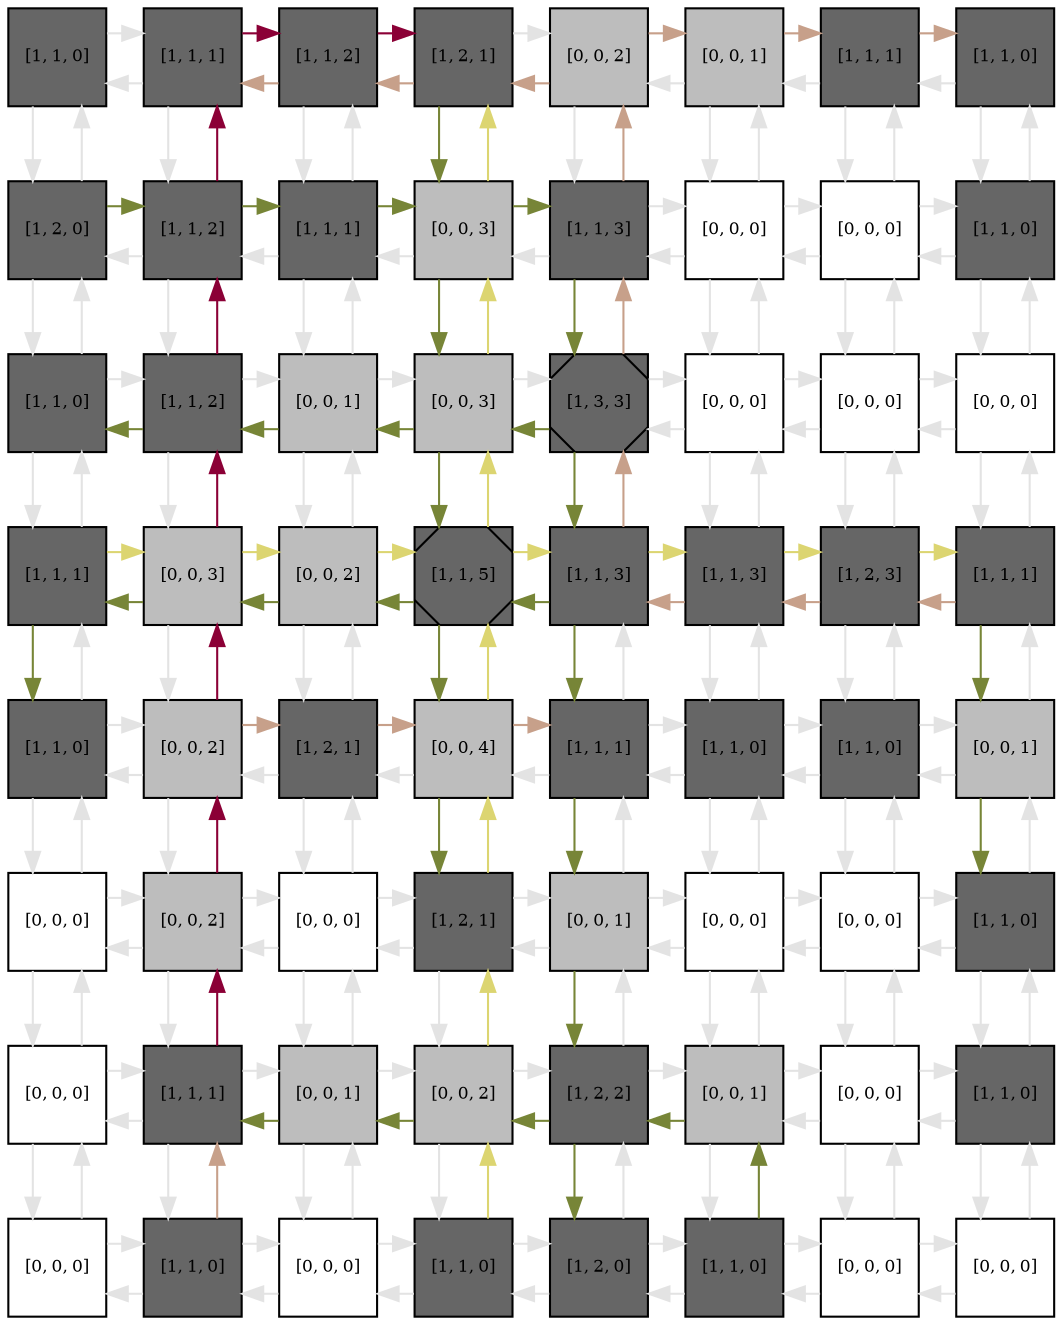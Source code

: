 digraph layout  {
rankdir=TB;
splines=ortho;
node [fixedsize=false, style=filled, width="0.6"];
edge [constraint=false];
0 [fillcolor="#666666", fontsize=8, label="[1, 1, 0]", shape=square, tooltip="name:  Acetyl_CoA_acetyltransferase ,\nin_degree: 2,\nout_degree: 2"];
1 [fillcolor="#666666", fontsize=8, label="[1, 1, 1]", shape=square, tooltip="name:  HMG_CoA_Synthase_gene ,\nin_degree: 3,\nout_degree: 3"];
2 [fillcolor="#666666", fontsize=8, label="[1, 1, 2]", shape=square, tooltip="name:  HMG_CoA_Synthase_RNA ,\nin_degree: 3,\nout_degree: 3"];
3 [fillcolor="#666666", fontsize=8, label="[1, 2, 1]", shape=square, tooltip="name:  Geranyl_pyrophosphate ,\nin_degree: 3,\nout_degree: 3"];
4 [fillcolor="#bdbdbd", fontsize=8, label="[0, 0, 2]", shape=square, tooltip="name: None,\nin_degree: 3,\nout_degree: 3"];
5 [fillcolor="#bdbdbd", fontsize=8, label="[0, 0, 1]", shape=square, tooltip="name: None,\nin_degree: 3,\nout_degree: 3"];
6 [fillcolor="#666666", fontsize=8, label="[1, 1, 1]", shape=square, tooltip="name:  Cyp51 ,\nin_degree: 3,\nout_degree: 3"];
7 [fillcolor="#666666", fontsize=8, label="[1, 1, 0]", shape=square, tooltip="name:  Cyp51_gene ,\nin_degree: 2,\nout_degree: 2"];
8 [fillcolor="#666666", fontsize=8, label="[1, 2, 0]", shape=square, tooltip="name:  Acetoacetyl_CoA ,\nin_degree: 3,\nout_degree: 3"];
9 [fillcolor="#666666", fontsize=8, label="[1, 1, 2]", shape=square, tooltip="name:  Acetyl_CoA ,\nin_degree: 4,\nout_degree: 4"];
10 [fillcolor="#666666", fontsize=8, label="[1, 1, 1]", shape=square, tooltip="name:  HMG_CoA_Synthase ,\nin_degree: 4,\nout_degree: 4"];
11 [fillcolor="#bdbdbd", fontsize=8, label="[0, 0, 3]", shape=square, tooltip="name: None,\nin_degree: 4,\nout_degree: 4"];
12 [fillcolor="#666666", fontsize=8, label="[1, 1, 3]", shape=square, tooltip="name:  pSREBP ,\nin_degree: 4,\nout_degree: 4"];
13 [fillcolor="#FFFFFF", fontsize=8, label="[0, 0, 0]", shape=square, tooltip="name: None,\nin_degree: 4,\nout_degree: 4"];
14 [fillcolor="#FFFFFF", fontsize=8, label="[0, 0, 0]", shape=square, tooltip="name: None,\nin_degree: 4,\nout_degree: 4"];
15 [fillcolor="#666666", fontsize=8, label="[1, 1, 0]", shape=square, tooltip="name:  Cyp51_RNA ,\nin_degree: 3,\nout_degree: 3"];
16 [fillcolor="#666666", fontsize=8, label="[1, 1, 0]", shape=square, tooltip="name:  Acetyl_CoA_acetyltransferase_gene ,\nin_degree: 3,\nout_degree: 3"];
17 [fillcolor="#666666", fontsize=8, label="[1, 1, 2]", shape=square, tooltip="name:  Acetyl_CoA_acetyltransferase_RNA ,\nin_degree: 4,\nout_degree: 4"];
18 [fillcolor="#bdbdbd", fontsize=8, label="[0, 0, 1]", shape=square, tooltip="name: None,\nin_degree: 4,\nout_degree: 4"];
19 [fillcolor="#bdbdbd", fontsize=8, label="[0, 0, 3]", shape=square, tooltip="name: None,\nin_degree: 4,\nout_degree: 4"];
20 [fillcolor="#666666", fontsize=8, label="[1, 3, 3]", shape=Msquare, tooltip="name:  HMG_CoA ,\nin_degree: 4,\nout_degree: 4"];
21 [fillcolor="#FFFFFF", fontsize=8, label="[0, 0, 0]", shape=square, tooltip="name: None,\nin_degree: 4,\nout_degree: 4"];
22 [fillcolor="#FFFFFF", fontsize=8, label="[0, 0, 0]", shape=square, tooltip="name: None,\nin_degree: 4,\nout_degree: 4"];
23 [fillcolor="#FFFFFF", fontsize=8, label="[0, 0, 0]", shape=square, tooltip="name: None,\nin_degree: 3,\nout_degree: 3"];
24 [fillcolor="#666666", fontsize=8, label="[1, 1, 1]", shape=square, tooltip="name:  FPP_Synthase_RNA ,\nin_degree: 3,\nout_degree: 3"];
25 [fillcolor="#bdbdbd", fontsize=8, label="[0, 0, 3]", shape=square, tooltip="name: None,\nin_degree: 4,\nout_degree: 4"];
26 [fillcolor="#bdbdbd", fontsize=8, label="[0, 0, 2]", shape=square, tooltip="name: None,\nin_degree: 4,\nout_degree: 4"];
27 [fillcolor="#666666", fontsize=8, label="[1, 1, 5]", shape=Msquare, tooltip="name:  Septdehydrocholesterol ,\nin_degree: 4,\nout_degree: 4"];
28 [fillcolor="#666666", fontsize=8, label="[1, 1, 3]", shape=square, tooltip="name:  mSREBP ,\nin_degree: 4,\nout_degree: 4"];
29 [fillcolor="#666666", fontsize=8, label="[1, 1, 3]", shape=square, tooltip="name:  Insig_SREBP_SCAP ,\nin_degree: 4,\nout_degree: 4"];
30 [fillcolor="#666666", fontsize=8, label="[1, 2, 3]", shape=square, tooltip="name:  SREBP_SCAP ,\nin_degree: 4,\nout_degree: 4"];
31 [fillcolor="#666666", fontsize=8, label="[1, 1, 1]", shape=square, tooltip="name:  FPP_Synthase ,\nin_degree: 3,\nout_degree: 3"];
32 [fillcolor="#666666", fontsize=8, label="[1, 1, 0]", shape=square, tooltip="name:  FPP_Synthase_gene ,\nin_degree: 3,\nout_degree: 3"];
33 [fillcolor="#bdbdbd", fontsize=8, label="[0, 0, 2]", shape=square, tooltip="name: None,\nin_degree: 4,\nout_degree: 4"];
34 [fillcolor="#666666", fontsize=8, label="[1, 2, 1]", shape=square, tooltip="name:  Cholesterol ,\nin_degree: 4,\nout_degree: 4"];
35 [fillcolor="#bdbdbd", fontsize=8, label="[0, 0, 4]", shape=square, tooltip="name: None,\nin_degree: 4,\nout_degree: 4"];
36 [fillcolor="#666666", fontsize=8, label="[1, 1, 1]", shape=square, tooltip="name:  Lanosterol ,\nin_degree: 4,\nout_degree: 4"];
37 [fillcolor="#666666", fontsize=8, label="[1, 1, 0]", shape=square, tooltip="name:  Desmosterol ,\nin_degree: 4,\nout_degree: 4"];
38 [fillcolor="#666666", fontsize=8, label="[1, 1, 0]", shape=square, tooltip="name:  Statins ,\nin_degree: 4,\nout_degree: 4"];
39 [fillcolor="#bdbdbd", fontsize=8, label="[0, 0, 1]", shape=square, tooltip="name: None,\nin_degree: 3,\nout_degree: 3"];
40 [fillcolor="#FFFFFF", fontsize=8, label="[0, 0, 0]", shape=square, tooltip="name: None,\nin_degree: 3,\nout_degree: 3"];
41 [fillcolor="#bdbdbd", fontsize=8, label="[0, 0, 2]", shape=square, tooltip="name: None,\nin_degree: 4,\nout_degree: 4"];
42 [fillcolor="#FFFFFF", fontsize=8, label="[0, 0, 0]", shape=square, tooltip="name: None,\nin_degree: 4,\nout_degree: 4"];
43 [fillcolor="#666666", fontsize=8, label="[1, 2, 1]", shape=square, tooltip="name:  Farnesyl_pyrophosphate ,\nin_degree: 4,\nout_degree: 4"];
44 [fillcolor="#bdbdbd", fontsize=8, label="[0, 0, 1]", shape=square, tooltip="name: None,\nin_degree: 4,\nout_degree: 4"];
45 [fillcolor="#FFFFFF", fontsize=8, label="[0, 0, 0]", shape=square, tooltip="name: None,\nin_degree: 4,\nout_degree: 4"];
46 [fillcolor="#FFFFFF", fontsize=8, label="[0, 0, 0]", shape=square, tooltip="name: None,\nin_degree: 4,\nout_degree: 4"];
47 [fillcolor="#666666", fontsize=8, label="[1, 1, 0]", shape=square, tooltip="name:  HMG_CoA_Reductase_gene ,\nin_degree: 3,\nout_degree: 3"];
48 [fillcolor="#FFFFFF", fontsize=8, label="[0, 0, 0]", shape=square, tooltip="name: None,\nin_degree: 3,\nout_degree: 3"];
49 [fillcolor="#666666", fontsize=8, label="[1, 1, 1]", shape=square, tooltip="name:  Isopentenyl_pyrophosphate ,\nin_degree: 4,\nout_degree: 4"];
50 [fillcolor="#bdbdbd", fontsize=8, label="[0, 0, 1]", shape=square, tooltip="name: None,\nin_degree: 4,\nout_degree: 4"];
51 [fillcolor="#bdbdbd", fontsize=8, label="[0, 0, 2]", shape=square, tooltip="name: None,\nin_degree: 4,\nout_degree: 4"];
52 [fillcolor="#666666", fontsize=8, label="[1, 2, 2]", shape=square, tooltip="name:  HMG_CoA_Reductase ,\nin_degree: 4,\nout_degree: 4"];
53 [fillcolor="#bdbdbd", fontsize=8, label="[0, 0, 1]", shape=square, tooltip="name: None,\nin_degree: 4,\nout_degree: 4"];
54 [fillcolor="#FFFFFF", fontsize=8, label="[0, 0, 0]", shape=square, tooltip="name: None,\nin_degree: 4,\nout_degree: 4"];
55 [fillcolor="#666666", fontsize=8, label="[1, 1, 0]", shape=square, tooltip="name:  HMG_CoA_Reductase_RNA ,\nin_degree: 3,\nout_degree: 3"];
56 [fillcolor="#FFFFFF", fontsize=8, label="[0, 0, 0]", shape=square, tooltip="name: None,\nin_degree: 2,\nout_degree: 2"];
57 [fillcolor="#666666", fontsize=8, label="[1, 1, 0]", shape=square, tooltip="name:  Squaline ,\nin_degree: 3,\nout_degree: 3"];
58 [fillcolor="#FFFFFF", fontsize=8, label="[0, 0, 0]", shape=square, tooltip="name: None,\nin_degree: 3,\nout_degree: 3"];
59 [fillcolor="#666666", fontsize=8, label="[1, 1, 0]", shape=square, tooltip="name:  Dimethyl_allyl_pyrophosphate ,\nin_degree: 3,\nout_degree: 3"];
60 [fillcolor="#666666", fontsize=8, label="[1, 2, 0]", shape=square, tooltip="name:  Mevalonic_Acid ,\nin_degree: 3,\nout_degree: 3"];
61 [fillcolor="#666666", fontsize=8, label="[1, 1, 0]", shape=square, tooltip="name:  Mevalonyl_pyrophosphate ,\nin_degree: 3,\nout_degree: 3"];
62 [fillcolor="#FFFFFF", fontsize=8, label="[0, 0, 0]", shape=square, tooltip="name: None,\nin_degree: 3,\nout_degree: 3"];
63 [fillcolor="#FFFFFF", fontsize=8, label="[0, 0, 0]", shape=square, tooltip="name: None,\nin_degree: 2,\nout_degree: 2"];
0 -> 1  [color=grey89, style="penwidth(0.1)", tooltip=" ", weight=1];
0 -> 8  [color=grey89, style="penwidth(0.1)", tooltip=" ", weight=1];
1 -> 0  [color=grey89, style="penwidth(0.1)", tooltip=" ", weight=1];
1 -> 2  [color="#8B0036", style="penwidth(0.1)", tooltip="49( Isopentenyl_pyrophosphate ) to 3( Geranyl_pyrophosphate )", weight=1];
1 -> 9  [color=grey89, style="penwidth(0.1)", tooltip=" ", weight=1];
2 -> 1  [color="#C7A08A", style="penwidth(0.1)", tooltip="28( mSREBP ) to 1( HMG_CoA_Synthase_gene )", weight=1];
2 -> 3  [color="#8B0036", style="penwidth(0.1)", tooltip="49( Isopentenyl_pyrophosphate ) to 3( Geranyl_pyrophosphate )", weight=1];
2 -> 10  [color=grey89, style="penwidth(0.1)", tooltip=" ", weight=1];
3 -> 2  [color="#C7A08A", style="penwidth(0.1)", tooltip="28( mSREBP ) to 1( HMG_CoA_Synthase_gene )", weight=1];
3 -> 4  [color=grey89, style="penwidth(0.1)", tooltip=" ", weight=1];
3 -> 11  [color="#778537", style="penwidth(0.1)", tooltip="3( Geranyl_pyrophosphate ) to 43( Farnesyl_pyrophosphate )", weight=1];
4 -> 3  [color="#C7A08A", style="penwidth(0.1)", tooltip="28( mSREBP ) to 1( HMG_CoA_Synthase_gene )", weight=1];
4 -> 5  [color="#C7A08A", style="penwidth(0.1)", tooltip="28( mSREBP ) to 7( Cyp51_gene )", weight=1];
4 -> 12  [color=grey89, style="penwidth(0.1)", tooltip=" ", weight=1];
5 -> 4  [color=grey89, style="penwidth(0.1)", tooltip=" ", weight=1];
5 -> 6  [color="#C7A08A", style="penwidth(0.1)", tooltip="28( mSREBP ) to 7( Cyp51_gene )", weight=1];
5 -> 13  [color=grey89, style="penwidth(0.1)", tooltip=" ", weight=1];
6 -> 5  [color=grey89, style="penwidth(0.1)", tooltip=" ", weight=1];
6 -> 7  [color="#C7A08A", style="penwidth(0.1)", tooltip="28( mSREBP ) to 7( Cyp51_gene )", weight=1];
6 -> 14  [color=grey89, style="penwidth(0.1)", tooltip=" ", weight=1];
7 -> 6  [color=grey89, style="penwidth(0.1)", tooltip=" ", weight=1];
7 -> 15  [color=grey89, style="penwidth(0.1)", tooltip=" ", weight=1];
8 -> 0  [color=grey89, style="penwidth(0.1)", tooltip=" ", weight=1];
8 -> 9  [color="#778537", style="penwidth(0.1)", tooltip="8( Acetoacetyl_CoA ) to 20( HMG_CoA )", weight=1];
8 -> 16  [color=grey89, style="penwidth(0.1)", tooltip=" ", weight=1];
9 -> 1  [color="#8B0036", style="penwidth(0.1)", tooltip="49( Isopentenyl_pyrophosphate ) to 3( Geranyl_pyrophosphate )", weight=1];
9 -> 8  [color=grey89, style="penwidth(0.1)", tooltip=" ", weight=1];
9 -> 10  [color="#778537", style="penwidth(0.1)", tooltip="8( Acetoacetyl_CoA ) to 20( HMG_CoA )", weight=1];
9 -> 17  [color=grey89, style="penwidth(0.1)", tooltip=" ", weight=1];
10 -> 2  [color=grey89, style="penwidth(0.1)", tooltip=" ", weight=1];
10 -> 9  [color=grey89, style="penwidth(0.1)", tooltip=" ", weight=1];
10 -> 11  [color="#778537", style="penwidth(0.1)", tooltip="8( Acetoacetyl_CoA ) to 20( HMG_CoA )", weight=1];
10 -> 18  [color=grey89, style="penwidth(0.1)", tooltip=" ", weight=1];
11 -> 3  [color="#DCD571", style="penwidth(0.1)", tooltip="59( Dimethyl_allyl_pyrophosphate ) to 3( Geranyl_pyrophosphate )", weight=1];
11 -> 10  [color=grey89, style="penwidth(0.1)", tooltip=" ", weight=1];
11 -> 12  [color="#778537", style="penwidth(0.1)", tooltip="8( Acetoacetyl_CoA ) to 20( HMG_CoA )", weight=1];
11 -> 19  [color="#778537", style="penwidth(0.1)", tooltip="3( Geranyl_pyrophosphate ) to 43( Farnesyl_pyrophosphate )", weight=1];
12 -> 4  [color="#C7A08A", style="penwidth(0.1)", tooltip="28( mSREBP ) to 7( Cyp51_gene )", weight=1];
12 -> 11  [color=grey89, style="penwidth(0.1)", tooltip=" ", weight=1];
12 -> 13  [color=grey89, style="penwidth(0.1)", tooltip=" ", weight=1];
12 -> 20  [color="#778537", style="penwidth(0.1)", tooltip="8( Acetoacetyl_CoA ) to 20( HMG_CoA )", weight=1];
13 -> 5  [color=grey89, style="penwidth(0.1)", tooltip=" ", weight=1];
13 -> 12  [color=grey89, style="penwidth(0.1)", tooltip=" ", weight=1];
13 -> 14  [color=grey89, style="penwidth(0.1)", tooltip=" ", weight=1];
13 -> 21  [color=grey89, style="penwidth(0.1)", tooltip=" ", weight=1];
14 -> 6  [color=grey89, style="penwidth(0.1)", tooltip=" ", weight=1];
14 -> 13  [color=grey89, style="penwidth(0.1)", tooltip=" ", weight=1];
14 -> 15  [color=grey89, style="penwidth(0.1)", tooltip=" ", weight=1];
14 -> 22  [color=grey89, style="penwidth(0.1)", tooltip=" ", weight=1];
15 -> 7  [color=grey89, style="penwidth(0.1)", tooltip=" ", weight=1];
15 -> 14  [color=grey89, style="penwidth(0.1)", tooltip=" ", weight=1];
15 -> 23  [color=grey89, style="penwidth(0.1)", tooltip=" ", weight=1];
16 -> 8  [color=grey89, style="penwidth(0.1)", tooltip=" ", weight=1];
16 -> 17  [color=grey89, style="penwidth(0.1)", tooltip=" ", weight=1];
16 -> 24  [color=grey89, style="penwidth(0.1)", tooltip=" ", weight=1];
17 -> 9  [color="#8B0036", style="penwidth(0.1)", tooltip="49( Isopentenyl_pyrophosphate ) to 3( Geranyl_pyrophosphate )", weight=1];
17 -> 16  [color="#778537", style="penwidth(0.1)", tooltip="28( mSREBP ) to 16( Acetyl_CoA_acetyltransferase_gene )", weight=1];
17 -> 18  [color=grey89, style="penwidth(0.1)", tooltip=" ", weight=1];
17 -> 25  [color=grey89, style="penwidth(0.1)", tooltip=" ", weight=1];
18 -> 10  [color=grey89, style="penwidth(0.1)", tooltip=" ", weight=1];
18 -> 17  [color="#778537", style="penwidth(0.1)", tooltip="28( mSREBP ) to 16( Acetyl_CoA_acetyltransferase_gene )", weight=1];
18 -> 19  [color=grey89, style="penwidth(0.1)", tooltip=" ", weight=1];
18 -> 26  [color=grey89, style="penwidth(0.1)", tooltip=" ", weight=1];
19 -> 11  [color="#DCD571", style="penwidth(0.1)", tooltip="59( Dimethyl_allyl_pyrophosphate ) to 3( Geranyl_pyrophosphate )", weight=1];
19 -> 18  [color="#778537", style="penwidth(0.1)", tooltip="28( mSREBP ) to 16( Acetyl_CoA_acetyltransferase_gene )", weight=1];
19 -> 20  [color=grey89, style="penwidth(0.1)", tooltip=" ", weight=1];
19 -> 27  [color="#778537", style="penwidth(0.1)", tooltip="3( Geranyl_pyrophosphate ) to 43( Farnesyl_pyrophosphate )", weight=1];
20 -> 12  [color="#C7A08A", style="penwidth(0.1)", tooltip="28( mSREBP ) to 7( Cyp51_gene )", weight=1];
20 -> 19  [color="#778537", style="penwidth(0.1)", tooltip="28( mSREBP ) to 16( Acetyl_CoA_acetyltransferase_gene )", weight=1];
20 -> 21  [color=grey89, style="penwidth(0.1)", tooltip=" ", weight=1];
20 -> 28  [color="#778537", style="penwidth(0.1)", tooltip="20( HMG_CoA ) to 60( Mevalonic_Acid )", weight=1];
21 -> 13  [color=grey89, style="penwidth(0.1)", tooltip=" ", weight=1];
21 -> 20  [color=grey89, style="penwidth(0.1)", tooltip=" ", weight=1];
21 -> 22  [color=grey89, style="penwidth(0.1)", tooltip=" ", weight=1];
21 -> 29  [color=grey89, style="penwidth(0.1)", tooltip=" ", weight=1];
22 -> 14  [color=grey89, style="penwidth(0.1)", tooltip=" ", weight=1];
22 -> 21  [color=grey89, style="penwidth(0.1)", tooltip=" ", weight=1];
22 -> 23  [color=grey89, style="penwidth(0.1)", tooltip=" ", weight=1];
22 -> 30  [color=grey89, style="penwidth(0.1)", tooltip=" ", weight=1];
23 -> 15  [color=grey89, style="penwidth(0.1)", tooltip=" ", weight=1];
23 -> 22  [color=grey89, style="penwidth(0.1)", tooltip=" ", weight=1];
23 -> 31  [color=grey89, style="penwidth(0.1)", tooltip=" ", weight=1];
24 -> 16  [color=grey89, style="penwidth(0.1)", tooltip=" ", weight=1];
24 -> 25  [color="#DCD571", style="penwidth(0.1)", tooltip="24( FPP_Synthase_RNA ) to 31( FPP_Synthase )", weight=1];
24 -> 32  [color="#778537", style="penwidth(0.1)", tooltip="28( mSREBP ) to 32( FPP_Synthase_gene )", weight=1];
25 -> 17  [color="#8B0036", style="penwidth(0.1)", tooltip="49( Isopentenyl_pyrophosphate ) to 3( Geranyl_pyrophosphate )", weight=1];
25 -> 24  [color="#778537", style="penwidth(0.1)", tooltip="28( mSREBP ) to 32( FPP_Synthase_gene )", weight=1];
25 -> 26  [color="#DCD571", style="penwidth(0.1)", tooltip="24( FPP_Synthase_RNA ) to 31( FPP_Synthase )", weight=1];
25 -> 33  [color=grey89, style="penwidth(0.1)", tooltip=" ", weight=1];
26 -> 18  [color=grey89, style="penwidth(0.1)", tooltip=" ", weight=1];
26 -> 25  [color="#778537", style="penwidth(0.1)", tooltip="28( mSREBP ) to 32( FPP_Synthase_gene )", weight=1];
26 -> 27  [color="#DCD571", style="penwidth(0.1)", tooltip="24( FPP_Synthase_RNA ) to 31( FPP_Synthase )", weight=1];
26 -> 34  [color=grey89, style="penwidth(0.1)", tooltip=" ", weight=1];
27 -> 19  [color="#DCD571", style="penwidth(0.1)", tooltip="59( Dimethyl_allyl_pyrophosphate ) to 3( Geranyl_pyrophosphate )", weight=1];
27 -> 26  [color="#778537", style="penwidth(0.1)", tooltip="28( mSREBP ) to 32( FPP_Synthase_gene )", weight=1];
27 -> 28  [color="#DCD571", style="penwidth(0.1)", tooltip="24( FPP_Synthase_RNA ) to 31( FPP_Synthase )", weight=1];
27 -> 35  [color="#778537", style="penwidth(0.1)", tooltip="3( Geranyl_pyrophosphate ) to 43( Farnesyl_pyrophosphate )", weight=1];
28 -> 20  [color="#C7A08A", style="penwidth(0.1)", tooltip="28( mSREBP ) to 7( Cyp51_gene )", weight=1];
28 -> 27  [color="#778537", style="penwidth(0.1)", tooltip="28( mSREBP ) to 32( FPP_Synthase_gene )", weight=1];
28 -> 29  [color="#DCD571", style="penwidth(0.1)", tooltip="24( FPP_Synthase_RNA ) to 31( FPP_Synthase )", weight=1];
28 -> 36  [color="#778537", style="penwidth(0.1)", tooltip="20( HMG_CoA ) to 60( Mevalonic_Acid )", weight=1];
29 -> 21  [color=grey89, style="penwidth(0.1)", tooltip=" ", weight=1];
29 -> 28  [color="#C7A08A", style="penwidth(0.1)", tooltip="31( FPP_Synthase ) to 43( Farnesyl_pyrophosphate )", weight=1];
29 -> 30  [color="#DCD571", style="penwidth(0.1)", tooltip="24( FPP_Synthase_RNA ) to 31( FPP_Synthase )", weight=1];
29 -> 37  [color=grey89, style="penwidth(0.1)", tooltip=" ", weight=1];
30 -> 22  [color=grey89, style="penwidth(0.1)", tooltip=" ", weight=1];
30 -> 29  [color="#C7A08A", style="penwidth(0.1)", tooltip="31( FPP_Synthase ) to 43( Farnesyl_pyrophosphate )", weight=1];
30 -> 31  [color="#DCD571", style="penwidth(0.1)", tooltip="24( FPP_Synthase_RNA ) to 31( FPP_Synthase )", weight=1];
30 -> 38  [color=grey89, style="penwidth(0.1)", tooltip=" ", weight=1];
31 -> 23  [color=grey89, style="penwidth(0.1)", tooltip=" ", weight=1];
31 -> 30  [color="#C7A08A", style="penwidth(0.1)", tooltip="31( FPP_Synthase ) to 43( Farnesyl_pyrophosphate )", weight=1];
31 -> 39  [color="#778537", style="penwidth(0.1)", tooltip="28( mSREBP ) to 47( HMG_CoA_Reductase_gene )", weight=1];
32 -> 24  [color=grey89, style="penwidth(0.1)", tooltip=" ", weight=1];
32 -> 33  [color=grey89, style="penwidth(0.1)", tooltip=" ", weight=1];
32 -> 40  [color=grey89, style="penwidth(0.1)", tooltip=" ", weight=1];
33 -> 25  [color="#8B0036", style="penwidth(0.1)", tooltip="49( Isopentenyl_pyrophosphate ) to 3( Geranyl_pyrophosphate )", weight=1];
33 -> 32  [color=grey89, style="penwidth(0.1)", tooltip=" ", weight=1];
33 -> 34  [color="#C7A08A", style="penwidth(0.1)", tooltip="57( Squaline ) to 36( Lanosterol )", weight=1];
33 -> 41  [color=grey89, style="penwidth(0.1)", tooltip=" ", weight=1];
34 -> 26  [color=grey89, style="penwidth(0.1)", tooltip=" ", weight=1];
34 -> 33  [color=grey89, style="penwidth(0.1)", tooltip=" ", weight=1];
34 -> 35  [color="#C7A08A", style="penwidth(0.1)", tooltip="57( Squaline ) to 36( Lanosterol )", weight=1];
34 -> 42  [color=grey89, style="penwidth(0.1)", tooltip=" ", weight=1];
35 -> 27  [color="#DCD571", style="penwidth(0.1)", tooltip="59( Dimethyl_allyl_pyrophosphate ) to 3( Geranyl_pyrophosphate )", weight=1];
35 -> 34  [color=grey89, style="penwidth(0.1)", tooltip=" ", weight=1];
35 -> 36  [color="#C7A08A", style="penwidth(0.1)", tooltip="57( Squaline ) to 36( Lanosterol )", weight=1];
35 -> 43  [color="#778537", style="penwidth(0.1)", tooltip="3( Geranyl_pyrophosphate ) to 43( Farnesyl_pyrophosphate )", weight=1];
36 -> 28  [color=grey89, style="penwidth(0.1)", tooltip=" ", weight=1];
36 -> 35  [color=grey89, style="penwidth(0.1)", tooltip=" ", weight=1];
36 -> 37  [color=grey89, style="penwidth(0.1)", tooltip=" ", weight=1];
36 -> 44  [color="#778537", style="penwidth(0.1)", tooltip="20( HMG_CoA ) to 60( Mevalonic_Acid )", weight=1];
37 -> 29  [color=grey89, style="penwidth(0.1)", tooltip=" ", weight=1];
37 -> 36  [color=grey89, style="penwidth(0.1)", tooltip=" ", weight=1];
37 -> 38  [color=grey89, style="penwidth(0.1)", tooltip=" ", weight=1];
37 -> 45  [color=grey89, style="penwidth(0.1)", tooltip=" ", weight=1];
38 -> 30  [color=grey89, style="penwidth(0.1)", tooltip=" ", weight=1];
38 -> 37  [color=grey89, style="penwidth(0.1)", tooltip=" ", weight=1];
38 -> 39  [color=grey89, style="penwidth(0.1)", tooltip=" ", weight=1];
38 -> 46  [color=grey89, style="penwidth(0.1)", tooltip=" ", weight=1];
39 -> 31  [color=grey89, style="penwidth(0.1)", tooltip=" ", weight=1];
39 -> 38  [color=grey89, style="penwidth(0.1)", tooltip=" ", weight=1];
39 -> 47  [color="#778537", style="penwidth(0.1)", tooltip="28( mSREBP ) to 47( HMG_CoA_Reductase_gene )", weight=1];
40 -> 32  [color=grey89, style="penwidth(0.1)", tooltip=" ", weight=1];
40 -> 41  [color=grey89, style="penwidth(0.1)", tooltip=" ", weight=1];
40 -> 48  [color=grey89, style="penwidth(0.1)", tooltip=" ", weight=1];
41 -> 33  [color="#8B0036", style="penwidth(0.1)", tooltip="49( Isopentenyl_pyrophosphate ) to 3( Geranyl_pyrophosphate )", weight=1];
41 -> 40  [color=grey89, style="penwidth(0.1)", tooltip=" ", weight=1];
41 -> 42  [color=grey89, style="penwidth(0.1)", tooltip=" ", weight=1];
41 -> 49  [color=grey89, style="penwidth(0.1)", tooltip=" ", weight=1];
42 -> 34  [color=grey89, style="penwidth(0.1)", tooltip=" ", weight=1];
42 -> 41  [color=grey89, style="penwidth(0.1)", tooltip=" ", weight=1];
42 -> 43  [color=grey89, style="penwidth(0.1)", tooltip=" ", weight=1];
42 -> 50  [color=grey89, style="penwidth(0.1)", tooltip=" ", weight=1];
43 -> 35  [color="#DCD571", style="penwidth(0.1)", tooltip="59( Dimethyl_allyl_pyrophosphate ) to 3( Geranyl_pyrophosphate )", weight=1];
43 -> 42  [color=grey89, style="penwidth(0.1)", tooltip=" ", weight=1];
43 -> 44  [color=grey89, style="penwidth(0.1)", tooltip=" ", weight=1];
43 -> 51  [color=grey89, style="penwidth(0.1)", tooltip=" ", weight=1];
44 -> 36  [color=grey89, style="penwidth(0.1)", tooltip=" ", weight=1];
44 -> 43  [color=grey89, style="penwidth(0.1)", tooltip=" ", weight=1];
44 -> 45  [color=grey89, style="penwidth(0.1)", tooltip=" ", weight=1];
44 -> 52  [color="#778537", style="penwidth(0.1)", tooltip="20( HMG_CoA ) to 60( Mevalonic_Acid )", weight=1];
45 -> 37  [color=grey89, style="penwidth(0.1)", tooltip=" ", weight=1];
45 -> 44  [color=grey89, style="penwidth(0.1)", tooltip=" ", weight=1];
45 -> 46  [color=grey89, style="penwidth(0.1)", tooltip=" ", weight=1];
45 -> 53  [color=grey89, style="penwidth(0.1)", tooltip=" ", weight=1];
46 -> 38  [color=grey89, style="penwidth(0.1)", tooltip=" ", weight=1];
46 -> 45  [color=grey89, style="penwidth(0.1)", tooltip=" ", weight=1];
46 -> 47  [color=grey89, style="penwidth(0.1)", tooltip=" ", weight=1];
46 -> 54  [color=grey89, style="penwidth(0.1)", tooltip=" ", weight=1];
47 -> 39  [color=grey89, style="penwidth(0.1)", tooltip=" ", weight=1];
47 -> 46  [color=grey89, style="penwidth(0.1)", tooltip=" ", weight=1];
47 -> 55  [color=grey89, style="penwidth(0.1)", tooltip=" ", weight=1];
48 -> 40  [color=grey89, style="penwidth(0.1)", tooltip=" ", weight=1];
48 -> 49  [color=grey89, style="penwidth(0.1)", tooltip=" ", weight=1];
48 -> 56  [color=grey89, style="penwidth(0.1)", tooltip=" ", weight=1];
49 -> 41  [color="#8B0036", style="penwidth(0.1)", tooltip="49( Isopentenyl_pyrophosphate ) to 3( Geranyl_pyrophosphate )", weight=1];
49 -> 48  [color=grey89, style="penwidth(0.1)", tooltip=" ", weight=1];
49 -> 50  [color=grey89, style="penwidth(0.1)", tooltip=" ", weight=1];
49 -> 57  [color=grey89, style="penwidth(0.1)", tooltip=" ", weight=1];
50 -> 42  [color=grey89, style="penwidth(0.1)", tooltip=" ", weight=1];
50 -> 49  [color="#778537", style="penwidth(0.1)", tooltip="61( Mevalonyl_pyrophosphate ) to 49( Isopentenyl_pyrophosphate )", weight=1];
50 -> 51  [color=grey89, style="penwidth(0.1)", tooltip=" ", weight=1];
50 -> 58  [color=grey89, style="penwidth(0.1)", tooltip=" ", weight=1];
51 -> 43  [color="#DCD571", style="penwidth(0.1)", tooltip="59( Dimethyl_allyl_pyrophosphate ) to 3( Geranyl_pyrophosphate )", weight=1];
51 -> 50  [color="#778537", style="penwidth(0.1)", tooltip="61( Mevalonyl_pyrophosphate ) to 49( Isopentenyl_pyrophosphate )", weight=1];
51 -> 52  [color=grey89, style="penwidth(0.1)", tooltip=" ", weight=1];
51 -> 59  [color=grey89, style="penwidth(0.1)", tooltip=" ", weight=1];
52 -> 44  [color=grey89, style="penwidth(0.1)", tooltip=" ", weight=1];
52 -> 51  [color="#778537", style="penwidth(0.1)", tooltip="61( Mevalonyl_pyrophosphate ) to 49( Isopentenyl_pyrophosphate )", weight=1];
52 -> 53  [color=grey89, style="penwidth(0.1)", tooltip=" ", weight=1];
52 -> 60  [color="#778537", style="penwidth(0.1)", tooltip="20( HMG_CoA ) to 60( Mevalonic_Acid )", weight=1];
53 -> 45  [color=grey89, style="penwidth(0.1)", tooltip=" ", weight=1];
53 -> 52  [color="#778537", style="penwidth(0.1)", tooltip="61( Mevalonyl_pyrophosphate ) to 49( Isopentenyl_pyrophosphate )", weight=1];
53 -> 54  [color=grey89, style="penwidth(0.1)", tooltip=" ", weight=1];
53 -> 61  [color=grey89, style="penwidth(0.1)", tooltip=" ", weight=1];
54 -> 46  [color=grey89, style="penwidth(0.1)", tooltip=" ", weight=1];
54 -> 53  [color=grey89, style="penwidth(0.1)", tooltip=" ", weight=1];
54 -> 55  [color=grey89, style="penwidth(0.1)", tooltip=" ", weight=1];
54 -> 62  [color=grey89, style="penwidth(0.1)", tooltip=" ", weight=1];
55 -> 47  [color=grey89, style="penwidth(0.1)", tooltip=" ", weight=1];
55 -> 54  [color=grey89, style="penwidth(0.1)", tooltip=" ", weight=1];
55 -> 63  [color=grey89, style="penwidth(0.1)", tooltip=" ", weight=1];
56 -> 48  [color=grey89, style="penwidth(0.1)", tooltip=" ", weight=1];
56 -> 57  [color=grey89, style="penwidth(0.1)", tooltip=" ", weight=1];
57 -> 49  [color="#C7A08A", style="penwidth(0.1)", tooltip="57( Squaline ) to 36( Lanosterol )", weight=1];
57 -> 56  [color=grey89, style="penwidth(0.1)", tooltip=" ", weight=1];
57 -> 58  [color=grey89, style="penwidth(0.1)", tooltip=" ", weight=1];
58 -> 50  [color=grey89, style="penwidth(0.1)", tooltip=" ", weight=1];
58 -> 57  [color=grey89, style="penwidth(0.1)", tooltip=" ", weight=1];
58 -> 59  [color=grey89, style="penwidth(0.1)", tooltip=" ", weight=1];
59 -> 51  [color="#DCD571", style="penwidth(0.1)", tooltip="59( Dimethyl_allyl_pyrophosphate ) to 3( Geranyl_pyrophosphate )", weight=1];
59 -> 58  [color=grey89, style="penwidth(0.1)", tooltip=" ", weight=1];
59 -> 60  [color=grey89, style="penwidth(0.1)", tooltip=" ", weight=1];
60 -> 52  [color=grey89, style="penwidth(0.1)", tooltip=" ", weight=1];
60 -> 59  [color=grey89, style="penwidth(0.1)", tooltip=" ", weight=1];
60 -> 61  [color=grey89, style="penwidth(0.1)", tooltip=" ", weight=1];
61 -> 53  [color="#778537", style="penwidth(0.1)", tooltip="61( Mevalonyl_pyrophosphate ) to 49( Isopentenyl_pyrophosphate )", weight=1];
61 -> 60  [color=grey89, style="penwidth(0.1)", tooltip=" ", weight=1];
61 -> 62  [color=grey89, style="penwidth(0.1)", tooltip=" ", weight=1];
62 -> 54  [color=grey89, style="penwidth(0.1)", tooltip=" ", weight=1];
62 -> 61  [color=grey89, style="penwidth(0.1)", tooltip=" ", weight=1];
62 -> 63  [color=grey89, style="penwidth(0.1)", tooltip=" ", weight=1];
63 -> 55  [color=grey89, style="penwidth(0.1)", tooltip=" ", weight=1];
63 -> 62  [color=grey89, style="penwidth(0.1)", tooltip=" ", weight=1];
edge [constraint=true, style=invis];

0 -> 8 -> 16 -> 24 -> 32 -> 40 -> 48 -> 56;
1 -> 9 -> 17 -> 25 -> 33 -> 41 -> 49 -> 57;
2 -> 10 -> 18 -> 26 -> 34 -> 42 -> 50 -> 58;
3 -> 11 -> 19 -> 27 -> 35 -> 43 -> 51 -> 59;
4 -> 12 -> 20 -> 28 -> 36 -> 44 -> 52 -> 60;
5 -> 13 -> 21 -> 29 -> 37 -> 45 -> 53 -> 61;
6 -> 14 -> 22 -> 30 -> 38 -> 46 -> 54 -> 62;
7 -> 15 -> 23 -> 31 -> 39 -> 47 -> 55 -> 63;
rank = same {0 -> 1 -> 2 -> 3 -> 4 -> 5 -> 6 -> 7};
rank = same {8 -> 9 -> 10 -> 11 -> 12 -> 13 -> 14 -> 15};
rank = same {16 -> 17 -> 18 -> 19 -> 20 -> 21 -> 22 -> 23};
rank = same {24 -> 25 -> 26 -> 27 -> 28 -> 29 -> 30 -> 31};
rank = same {32 -> 33 -> 34 -> 35 -> 36 -> 37 -> 38 -> 39};
rank = same {40 -> 41 -> 42 -> 43 -> 44 -> 45 -> 46 -> 47};
rank = same {48 -> 49 -> 50 -> 51 -> 52 -> 53 -> 54 -> 55};
rank = same {56 -> 57 -> 58 -> 59 -> 60 -> 61 -> 62 -> 63};
}